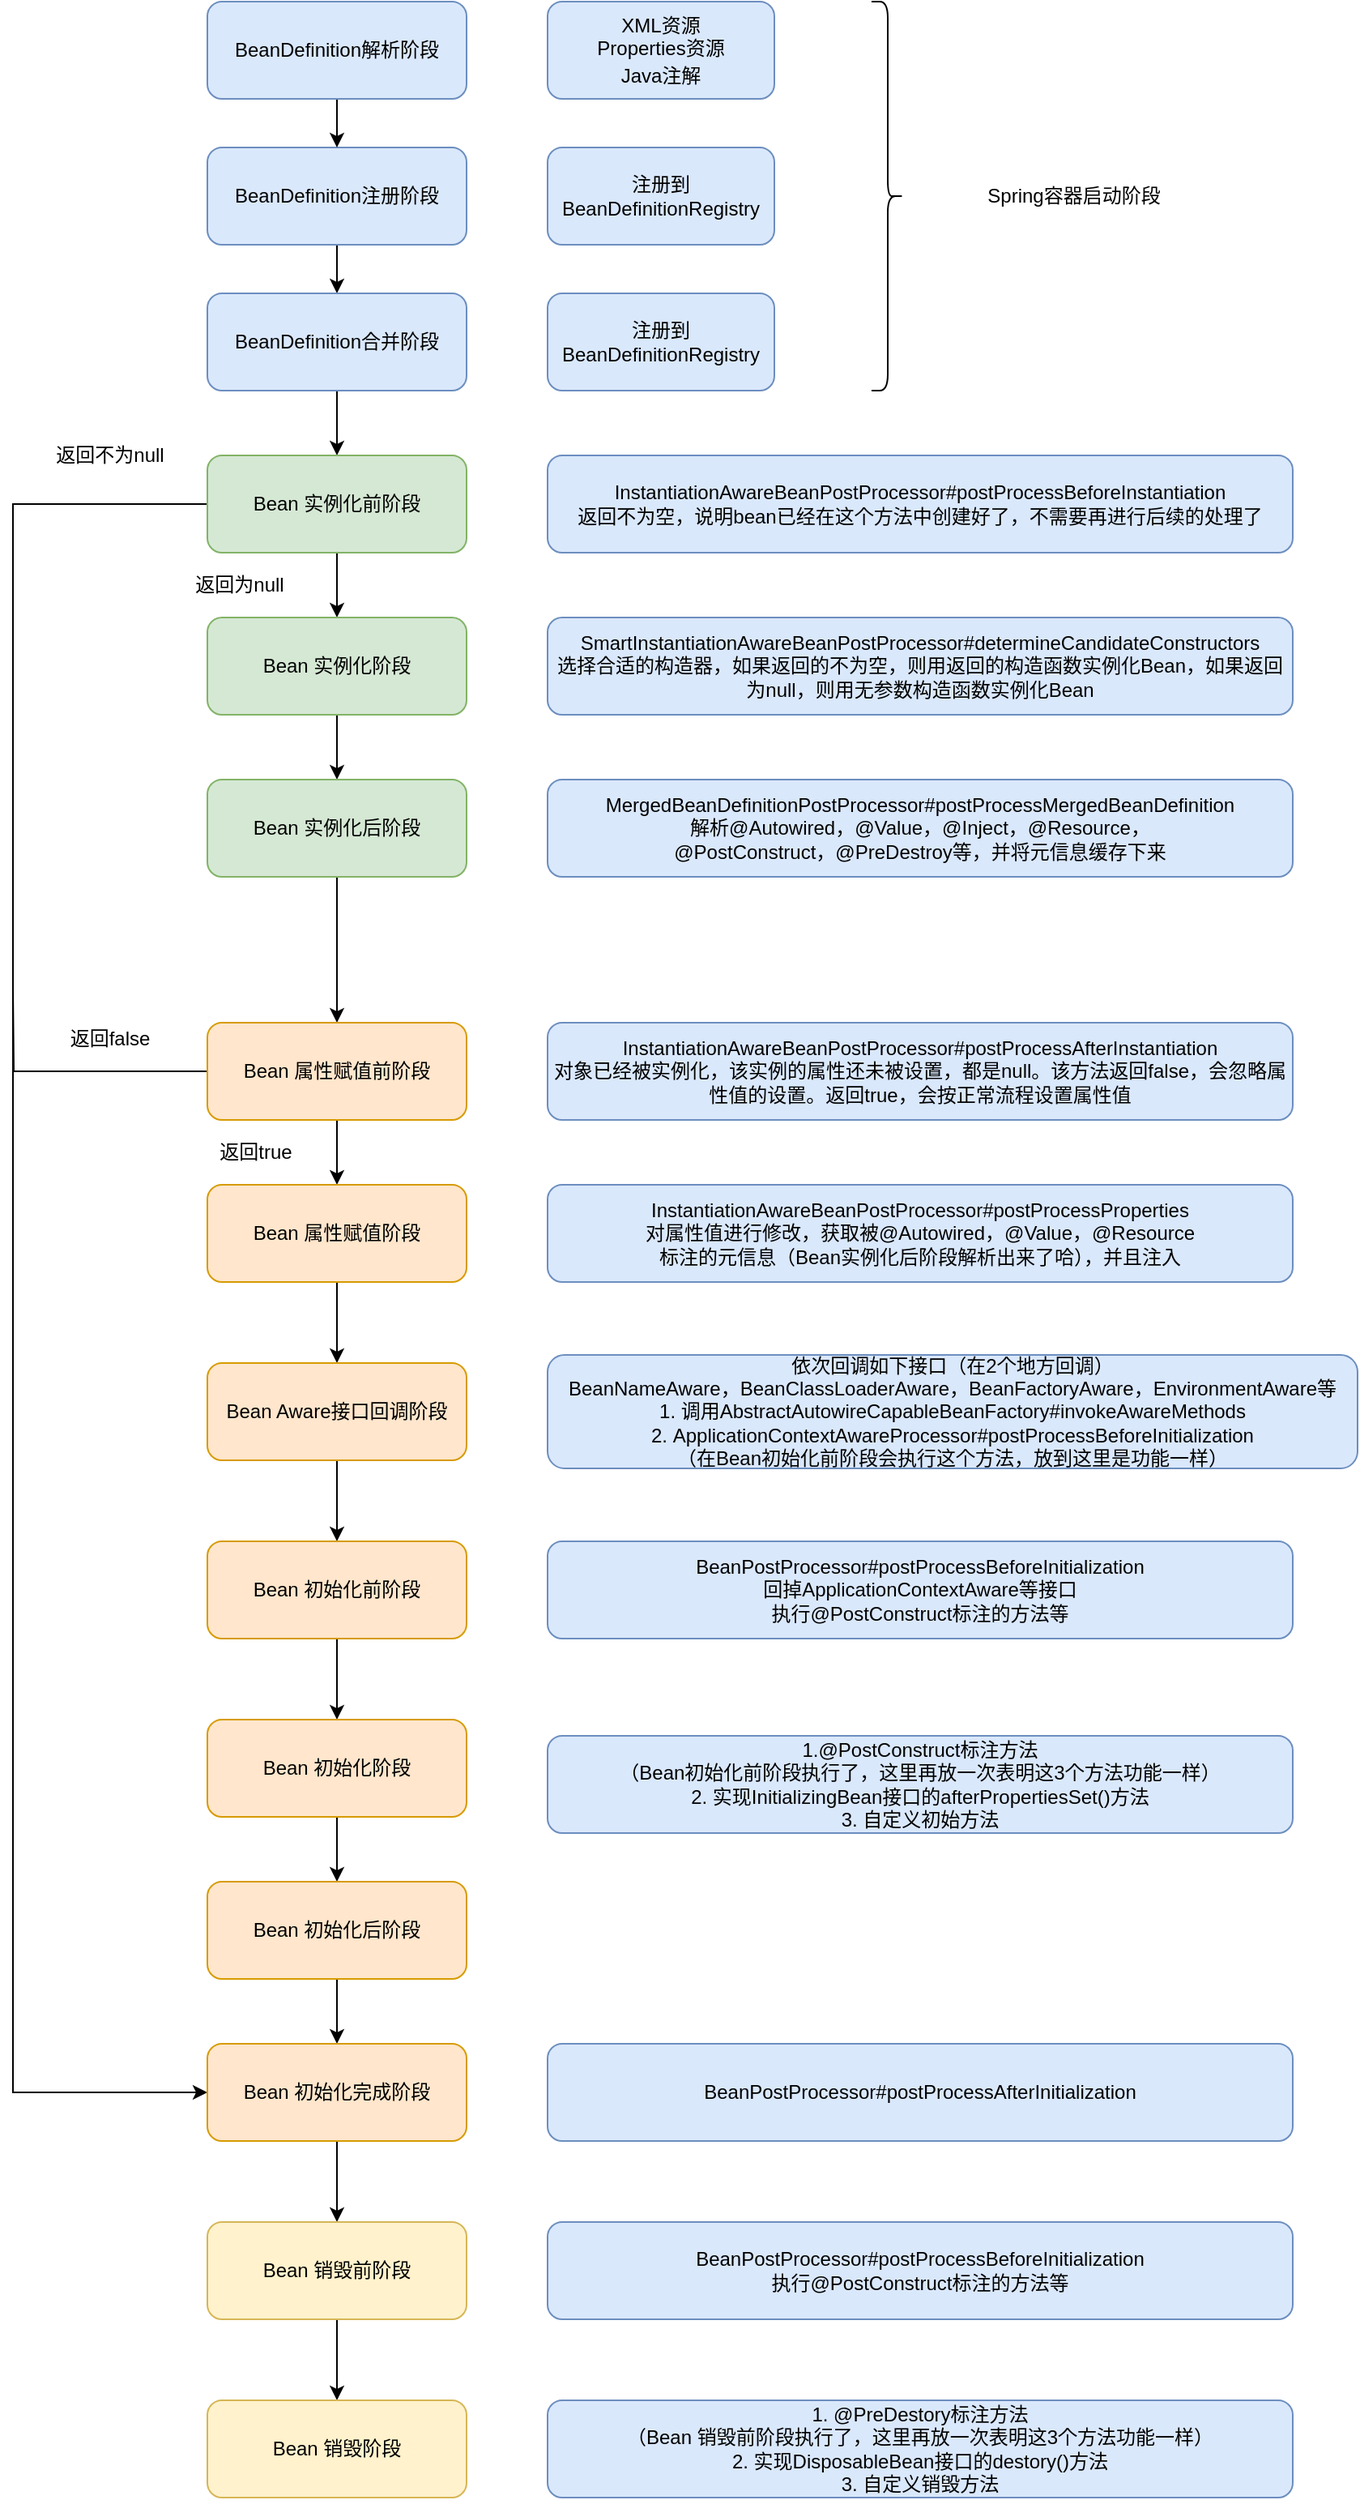 <mxfile version="14.5.4" type="github">
  <diagram id="EA8M5BCqdz6qAtu27PJy" name="Page-1">
    <mxGraphModel dx="946" dy="536" grid="1" gridSize="10" guides="1" tooltips="1" connect="1" arrows="1" fold="1" page="1" pageScale="1" pageWidth="827" pageHeight="1169" math="0" shadow="0">
      <root>
        <mxCell id="0" />
        <mxCell id="1" parent="0" />
        <mxCell id="g1RtRSkKBzSGe0u6mkAF-17" style="edgeStyle=orthogonalEdgeStyle;rounded=0;orthogonalLoop=1;jettySize=auto;html=1;exitX=0.5;exitY=1;exitDx=0;exitDy=0;entryX=0.5;entryY=0;entryDx=0;entryDy=0;" parent="1" source="g1RtRSkKBzSGe0u6mkAF-1" target="g1RtRSkKBzSGe0u6mkAF-2" edge="1">
          <mxGeometry relative="1" as="geometry" />
        </mxCell>
        <mxCell id="g1RtRSkKBzSGe0u6mkAF-1" value="BeanDefinition注册阶段" style="rounded=1;whiteSpace=wrap;html=1;fillColor=#dae8fc;strokeColor=#6c8ebf;" parent="1" vertex="1">
          <mxGeometry x="190" y="110" width="160" height="60" as="geometry" />
        </mxCell>
        <mxCell id="g1RtRSkKBzSGe0u6mkAF-18" style="edgeStyle=orthogonalEdgeStyle;rounded=0;orthogonalLoop=1;jettySize=auto;html=1;exitX=0.5;exitY=1;exitDx=0;exitDy=0;entryX=0.5;entryY=0;entryDx=0;entryDy=0;" parent="1" source="g1RtRSkKBzSGe0u6mkAF-2" target="g1RtRSkKBzSGe0u6mkAF-4" edge="1">
          <mxGeometry relative="1" as="geometry" />
        </mxCell>
        <mxCell id="g1RtRSkKBzSGe0u6mkAF-2" value="BeanDefinition合并阶段" style="rounded=1;whiteSpace=wrap;html=1;fillColor=#dae8fc;strokeColor=#6c8ebf;" parent="1" vertex="1">
          <mxGeometry x="190" y="200" width="160" height="60" as="geometry" />
        </mxCell>
        <mxCell id="g1RtRSkKBzSGe0u6mkAF-19" style="edgeStyle=orthogonalEdgeStyle;rounded=0;orthogonalLoop=1;jettySize=auto;html=1;entryX=0.5;entryY=0;entryDx=0;entryDy=0;" parent="1" source="g1RtRSkKBzSGe0u6mkAF-4" target="g1RtRSkKBzSGe0u6mkAF-5" edge="1">
          <mxGeometry relative="1" as="geometry" />
        </mxCell>
        <mxCell id="Llov8eVF90AyNkguM5eZ-1" style="edgeStyle=orthogonalEdgeStyle;rounded=0;orthogonalLoop=1;jettySize=auto;html=1;exitX=0;exitY=0.5;exitDx=0;exitDy=0;entryX=0;entryY=0.5;entryDx=0;entryDy=0;" edge="1" parent="1" source="g1RtRSkKBzSGe0u6mkAF-4" target="g1RtRSkKBzSGe0u6mkAF-14">
          <mxGeometry relative="1" as="geometry">
            <Array as="points">
              <mxPoint x="70" y="330" />
              <mxPoint x="70" y="1310" />
            </Array>
          </mxGeometry>
        </mxCell>
        <mxCell id="g1RtRSkKBzSGe0u6mkAF-4" value="Bean 实例化前阶段" style="rounded=1;whiteSpace=wrap;html=1;fillColor=#d5e8d4;strokeColor=#82b366;" parent="1" vertex="1">
          <mxGeometry x="190" y="300" width="160" height="60" as="geometry" />
        </mxCell>
        <mxCell id="g1RtRSkKBzSGe0u6mkAF-20" style="edgeStyle=orthogonalEdgeStyle;rounded=0;orthogonalLoop=1;jettySize=auto;html=1;entryX=0.5;entryY=0;entryDx=0;entryDy=0;" parent="1" source="g1RtRSkKBzSGe0u6mkAF-5" target="g1RtRSkKBzSGe0u6mkAF-6" edge="1">
          <mxGeometry relative="1" as="geometry" />
        </mxCell>
        <mxCell id="g1RtRSkKBzSGe0u6mkAF-5" value="Bean 实例化阶段" style="rounded=1;whiteSpace=wrap;html=1;fillColor=#d5e8d4;strokeColor=#82b366;" parent="1" vertex="1">
          <mxGeometry x="190" y="400" width="160" height="60" as="geometry" />
        </mxCell>
        <mxCell id="g1RtRSkKBzSGe0u6mkAF-24" style="edgeStyle=orthogonalEdgeStyle;rounded=0;orthogonalLoop=1;jettySize=auto;html=1;" parent="1" source="g1RtRSkKBzSGe0u6mkAF-6" target="g1RtRSkKBzSGe0u6mkAF-7" edge="1">
          <mxGeometry relative="1" as="geometry" />
        </mxCell>
        <mxCell id="g1RtRSkKBzSGe0u6mkAF-6" value="Bean 实例化后阶段" style="rounded=1;whiteSpace=wrap;html=1;fillColor=#d5e8d4;strokeColor=#82b366;" parent="1" vertex="1">
          <mxGeometry x="190" y="500" width="160" height="60" as="geometry" />
        </mxCell>
        <mxCell id="g1RtRSkKBzSGe0u6mkAF-27" style="edgeStyle=orthogonalEdgeStyle;rounded=0;orthogonalLoop=1;jettySize=auto;html=1;entryX=0.5;entryY=0;entryDx=0;entryDy=0;endArrow=classic;endFill=1;" parent="1" source="g1RtRSkKBzSGe0u6mkAF-7" target="g1RtRSkKBzSGe0u6mkAF-8" edge="1">
          <mxGeometry relative="1" as="geometry" />
        </mxCell>
        <mxCell id="Llov8eVF90AyNkguM5eZ-2" style="edgeStyle=orthogonalEdgeStyle;rounded=0;orthogonalLoop=1;jettySize=auto;html=1;exitX=0;exitY=0.5;exitDx=0;exitDy=0;endArrow=none;endFill=0;" edge="1" parent="1" source="g1RtRSkKBzSGe0u6mkAF-7">
          <mxGeometry relative="1" as="geometry">
            <mxPoint x="70" y="630" as="targetPoint" />
          </mxGeometry>
        </mxCell>
        <mxCell id="g1RtRSkKBzSGe0u6mkAF-7" value="Bean 属性赋值前阶段" style="rounded=1;whiteSpace=wrap;html=1;fillColor=#ffe6cc;strokeColor=#d79b00;" parent="1" vertex="1">
          <mxGeometry x="190" y="650" width="160" height="60" as="geometry" />
        </mxCell>
        <mxCell id="g1RtRSkKBzSGe0u6mkAF-29" style="edgeStyle=orthogonalEdgeStyle;rounded=0;orthogonalLoop=1;jettySize=auto;html=1;exitX=0.5;exitY=1;exitDx=0;exitDy=0;entryX=0.5;entryY=0;entryDx=0;entryDy=0;endArrow=classic;endFill=1;" parent="1" source="g1RtRSkKBzSGe0u6mkAF-8" target="g1RtRSkKBzSGe0u6mkAF-9" edge="1">
          <mxGeometry relative="1" as="geometry" />
        </mxCell>
        <mxCell id="g1RtRSkKBzSGe0u6mkAF-8" value="Bean 属性赋值阶段" style="rounded=1;whiteSpace=wrap;html=1;fillColor=#ffe6cc;strokeColor=#d79b00;" parent="1" vertex="1">
          <mxGeometry x="190" y="750" width="160" height="60" as="geometry" />
        </mxCell>
        <mxCell id="g1RtRSkKBzSGe0u6mkAF-30" style="edgeStyle=orthogonalEdgeStyle;rounded=0;orthogonalLoop=1;jettySize=auto;html=1;entryX=0.5;entryY=0;entryDx=0;entryDy=0;endArrow=classic;endFill=1;" parent="1" source="g1RtRSkKBzSGe0u6mkAF-9" target="g1RtRSkKBzSGe0u6mkAF-10" edge="1">
          <mxGeometry relative="1" as="geometry" />
        </mxCell>
        <mxCell id="g1RtRSkKBzSGe0u6mkAF-9" value="Bean Aware接口回调阶段" style="rounded=1;whiteSpace=wrap;html=1;fillColor=#ffe6cc;strokeColor=#d79b00;" parent="1" vertex="1">
          <mxGeometry x="190" y="860" width="160" height="60" as="geometry" />
        </mxCell>
        <mxCell id="g1RtRSkKBzSGe0u6mkAF-31" style="edgeStyle=orthogonalEdgeStyle;rounded=0;orthogonalLoop=1;jettySize=auto;html=1;exitX=0.5;exitY=1;exitDx=0;exitDy=0;entryX=0.5;entryY=0;entryDx=0;entryDy=0;endArrow=classic;endFill=1;" parent="1" source="g1RtRSkKBzSGe0u6mkAF-10" target="g1RtRSkKBzSGe0u6mkAF-11" edge="1">
          <mxGeometry relative="1" as="geometry" />
        </mxCell>
        <mxCell id="g1RtRSkKBzSGe0u6mkAF-10" value="Bean 初始化前阶段" style="rounded=1;whiteSpace=wrap;html=1;fillColor=#ffe6cc;strokeColor=#d79b00;" parent="1" vertex="1">
          <mxGeometry x="190" y="970" width="160" height="60" as="geometry" />
        </mxCell>
        <mxCell id="g1RtRSkKBzSGe0u6mkAF-32" style="edgeStyle=orthogonalEdgeStyle;rounded=0;orthogonalLoop=1;jettySize=auto;html=1;entryX=0.5;entryY=0;entryDx=0;entryDy=0;endArrow=classic;endFill=1;" parent="1" source="g1RtRSkKBzSGe0u6mkAF-11" target="g1RtRSkKBzSGe0u6mkAF-13" edge="1">
          <mxGeometry relative="1" as="geometry" />
        </mxCell>
        <mxCell id="g1RtRSkKBzSGe0u6mkAF-11" value="Bean 初始化阶段" style="rounded=1;whiteSpace=wrap;html=1;fillColor=#ffe6cc;strokeColor=#d79b00;" parent="1" vertex="1">
          <mxGeometry x="190" y="1080" width="160" height="60" as="geometry" />
        </mxCell>
        <mxCell id="g1RtRSkKBzSGe0u6mkAF-33" style="edgeStyle=orthogonalEdgeStyle;rounded=0;orthogonalLoop=1;jettySize=auto;html=1;entryX=0.5;entryY=0;entryDx=0;entryDy=0;endArrow=classic;endFill=1;" parent="1" source="g1RtRSkKBzSGe0u6mkAF-13" target="g1RtRSkKBzSGe0u6mkAF-14" edge="1">
          <mxGeometry relative="1" as="geometry" />
        </mxCell>
        <mxCell id="g1RtRSkKBzSGe0u6mkAF-13" value="Bean 初始化后阶段" style="rounded=1;whiteSpace=wrap;html=1;fillColor=#ffe6cc;strokeColor=#d79b00;" parent="1" vertex="1">
          <mxGeometry x="190" y="1180" width="160" height="60" as="geometry" />
        </mxCell>
        <mxCell id="g1RtRSkKBzSGe0u6mkAF-34" style="edgeStyle=orthogonalEdgeStyle;rounded=0;orthogonalLoop=1;jettySize=auto;html=1;exitX=0.5;exitY=1;exitDx=0;exitDy=0;entryX=0.5;entryY=0;entryDx=0;entryDy=0;endArrow=classic;endFill=1;" parent="1" source="g1RtRSkKBzSGe0u6mkAF-14" target="g1RtRSkKBzSGe0u6mkAF-15" edge="1">
          <mxGeometry relative="1" as="geometry" />
        </mxCell>
        <mxCell id="g1RtRSkKBzSGe0u6mkAF-14" value="Bean 初始化完成阶段" style="rounded=1;whiteSpace=wrap;html=1;fillColor=#ffe6cc;strokeColor=#d79b00;" parent="1" vertex="1">
          <mxGeometry x="190" y="1280" width="160" height="60" as="geometry" />
        </mxCell>
        <mxCell id="g1RtRSkKBzSGe0u6mkAF-35" value="" style="edgeStyle=orthogonalEdgeStyle;rounded=0;orthogonalLoop=1;jettySize=auto;html=1;endArrow=classic;endFill=1;" parent="1" source="g1RtRSkKBzSGe0u6mkAF-15" target="g1RtRSkKBzSGe0u6mkAF-16" edge="1">
          <mxGeometry relative="1" as="geometry" />
        </mxCell>
        <mxCell id="g1RtRSkKBzSGe0u6mkAF-15" value="Bean 销毁前阶段" style="rounded=1;whiteSpace=wrap;html=1;fillColor=#fff2cc;strokeColor=#d6b656;" parent="1" vertex="1">
          <mxGeometry x="190" y="1390" width="160" height="60" as="geometry" />
        </mxCell>
        <mxCell id="g1RtRSkKBzSGe0u6mkAF-16" value="Bean 销毁阶段" style="rounded=1;whiteSpace=wrap;html=1;fillColor=#fff2cc;strokeColor=#d6b656;" parent="1" vertex="1">
          <mxGeometry x="190" y="1500" width="160" height="60" as="geometry" />
        </mxCell>
        <mxCell id="g1RtRSkKBzSGe0u6mkAF-21" value="返回为null" style="text;html=1;strokeColor=none;fillColor=none;align=center;verticalAlign=middle;whiteSpace=wrap;rounded=0;" parent="1" vertex="1">
          <mxGeometry x="170" y="370" width="80" height="20" as="geometry" />
        </mxCell>
        <mxCell id="g1RtRSkKBzSGe0u6mkAF-23" value="返回不为null" style="text;html=1;strokeColor=none;fillColor=none;align=center;verticalAlign=middle;whiteSpace=wrap;rounded=0;" parent="1" vertex="1">
          <mxGeometry x="90" y="290" width="80" height="20" as="geometry" />
        </mxCell>
        <mxCell id="g1RtRSkKBzSGe0u6mkAF-26" value="返回false" style="text;html=1;strokeColor=none;fillColor=none;align=center;verticalAlign=middle;whiteSpace=wrap;rounded=0;" parent="1" vertex="1">
          <mxGeometry x="90" y="650" width="80" height="20" as="geometry" />
        </mxCell>
        <mxCell id="g1RtRSkKBzSGe0u6mkAF-28" value="返回true" style="text;html=1;strokeColor=none;fillColor=none;align=center;verticalAlign=middle;whiteSpace=wrap;rounded=0;" parent="1" vertex="1">
          <mxGeometry x="180" y="720" width="80" height="20" as="geometry" />
        </mxCell>
        <mxCell id="g1RtRSkKBzSGe0u6mkAF-37" style="edgeStyle=orthogonalEdgeStyle;rounded=0;orthogonalLoop=1;jettySize=auto;html=1;exitX=0.5;exitY=1;exitDx=0;exitDy=0;entryX=0.5;entryY=0;entryDx=0;entryDy=0;endArrow=classic;endFill=1;" parent="1" source="g1RtRSkKBzSGe0u6mkAF-36" target="g1RtRSkKBzSGe0u6mkAF-1" edge="1">
          <mxGeometry relative="1" as="geometry" />
        </mxCell>
        <mxCell id="g1RtRSkKBzSGe0u6mkAF-36" value="BeanDefinition解析阶段" style="rounded=1;whiteSpace=wrap;html=1;fillColor=#dae8fc;strokeColor=#6c8ebf;" parent="1" vertex="1">
          <mxGeometry x="190" y="20" width="160" height="60" as="geometry" />
        </mxCell>
        <mxCell id="Llov8eVF90AyNkguM5eZ-3" value="XML资源&lt;br&gt;Properties资源&lt;br&gt;Java注解&lt;span style=&quot;color: rgb(79 , 79 , 79) ; font-family: , &amp;#34;sf ui text&amp;#34; , &amp;#34;arial&amp;#34; , &amp;#34;pingfang sc&amp;#34; , &amp;#34;hiragino sans gb&amp;#34; , &amp;#34;microsoft yahei&amp;#34; , &amp;#34;wenquanyi micro hei&amp;#34; , sans-serif ; font-size: 14px ; background-color: rgb(255 , 255 , 255)&quot;&gt;&lt;br&gt;&lt;/span&gt;" style="rounded=1;whiteSpace=wrap;html=1;fillColor=#dae8fc;strokeColor=#6c8ebf;" vertex="1" parent="1">
          <mxGeometry x="400" y="20" width="140" height="60" as="geometry" />
        </mxCell>
        <mxCell id="Llov8eVF90AyNkguM5eZ-5" value="注册到BeanDefinitionRegistry" style="rounded=1;whiteSpace=wrap;html=1;fillColor=#dae8fc;strokeColor=#6c8ebf;" vertex="1" parent="1">
          <mxGeometry x="400" y="110" width="140" height="60" as="geometry" />
        </mxCell>
        <mxCell id="Llov8eVF90AyNkguM5eZ-6" value="注册到BeanDefinitionRegistry" style="rounded=1;whiteSpace=wrap;html=1;fillColor=#dae8fc;strokeColor=#6c8ebf;" vertex="1" parent="1">
          <mxGeometry x="400" y="200" width="140" height="60" as="geometry" />
        </mxCell>
        <mxCell id="Llov8eVF90AyNkguM5eZ-7" value="" style="shape=curlyBracket;whiteSpace=wrap;html=1;rounded=1;rotation=-180;" vertex="1" parent="1">
          <mxGeometry x="600" y="20" width="20" height="240" as="geometry" />
        </mxCell>
        <mxCell id="Llov8eVF90AyNkguM5eZ-8" value="Spring容器启动阶段" style="text;html=1;strokeColor=none;fillColor=none;align=center;verticalAlign=middle;whiteSpace=wrap;rounded=0;" vertex="1" parent="1">
          <mxGeometry x="660" y="130" width="130" height="20" as="geometry" />
        </mxCell>
        <mxCell id="Llov8eVF90AyNkguM5eZ-10" value="&lt;span style=&quot;box-sizing: border-box ; outline: 0px ; overflow-wrap: break-word&quot;&gt;InstantiationAwareBeanPostProcessor#postProcessBeforeInstantiation&lt;br&gt;&lt;span&gt;返回不为空，说明bean已经在这个方法中创建好了，不需要再进行后续的处理了&lt;/span&gt;&lt;br&gt;&lt;/span&gt;" style="rounded=1;whiteSpace=wrap;html=1;fillColor=#dae8fc;strokeColor=#6c8ebf;" vertex="1" parent="1">
          <mxGeometry x="400" y="300" width="460" height="60" as="geometry" />
        </mxCell>
        <mxCell id="Llov8eVF90AyNkguM5eZ-12" value="&lt;span style=&quot;box-sizing: border-box ; outline: 0px ; overflow-wrap: break-word&quot;&gt;&lt;span style=&quot;box-sizing: border-box ; outline: 0px ; overflow-wrap: break-word&quot;&gt;SmartInstantiationAwareBeanPostProcessor#determineCandidateConstructors&lt;br&gt;&lt;/span&gt;&lt;span&gt;选择合适的构造器，如果返回的不为空，则用返回的构造函数实例化Bean，如果返回为null，则用无参数构造函数实例化Bean&lt;/span&gt;&lt;br&gt;&lt;/span&gt;" style="rounded=1;whiteSpace=wrap;html=1;fillColor=#dae8fc;strokeColor=#6c8ebf;" vertex="1" parent="1">
          <mxGeometry x="400" y="400" width="460" height="60" as="geometry" />
        </mxCell>
        <mxCell id="Llov8eVF90AyNkguM5eZ-14" value="&lt;span style=&quot;box-sizing: border-box ; outline: 0px ; overflow-wrap: break-word&quot;&gt;&lt;span style=&quot;box-sizing: border-box ; outline: 0px ; overflow-wrap: break-word&quot;&gt;MergedBeanDefinitionPostProcessor#postProcessMergedBeanDefinition&lt;br&gt;&lt;/span&gt;解析&lt;span&gt;@Autowired，@Value，@Inject，&lt;/span&gt;&lt;span&gt;@Resource，&lt;br&gt;@PostConstruct，@PreDestroy等，并将元信息缓存下来&lt;/span&gt;&lt;br&gt;&lt;/span&gt;" style="rounded=1;whiteSpace=wrap;html=1;fillColor=#dae8fc;strokeColor=#6c8ebf;" vertex="1" parent="1">
          <mxGeometry x="400" y="500" width="460" height="60" as="geometry" />
        </mxCell>
        <mxCell id="Llov8eVF90AyNkguM5eZ-16" value="&lt;span style=&quot;box-sizing: border-box ; outline: 0px ; overflow-wrap: break-word&quot;&gt;&lt;span style=&quot;box-sizing: border-box ; outline: 0px ; overflow-wrap: break-word&quot;&gt;InstantiationAwareBeanPostProcessor#postProcessAfterInstantiation&lt;br&gt;&lt;/span&gt;&lt;span&gt;对象已经被实例化，该实例的属性还未被设置，都是null。该方法返回false，会忽略属性值的设置。返回true，会按正常流程设置属性值&lt;/span&gt;&lt;br&gt;&lt;/span&gt;" style="rounded=1;whiteSpace=wrap;html=1;fillColor=#dae8fc;strokeColor=#6c8ebf;" vertex="1" parent="1">
          <mxGeometry x="400" y="650" width="460" height="60" as="geometry" />
        </mxCell>
        <mxCell id="Llov8eVF90AyNkguM5eZ-18" value="&lt;span style=&quot;box-sizing: border-box ; outline: 0px ; overflow-wrap: break-word&quot;&gt;&lt;span style=&quot;box-sizing: border-box ; outline: 0px ; overflow-wrap: break-word&quot;&gt;InstantiationAwareBeanPostProcessor#postProcessProperties&lt;br&gt;&lt;/span&gt;&lt;span&gt;对属性值进行修改，获取被&lt;/span&gt;&lt;span&gt;@Autowired，@Value，@Resource&lt;br&gt;&lt;/span&gt;标注的元信息（Bean实例化后阶段解析出来了哈），并且注入&lt;br&gt;&lt;/span&gt;" style="rounded=1;whiteSpace=wrap;html=1;fillColor=#dae8fc;strokeColor=#6c8ebf;" vertex="1" parent="1">
          <mxGeometry x="400" y="750" width="460" height="60" as="geometry" />
        </mxCell>
        <mxCell id="Llov8eVF90AyNkguM5eZ-19" value="&lt;span style=&quot;box-sizing: border-box ; outline: 0px ; overflow-wrap: break-word&quot;&gt;&lt;span style=&quot;box-sizing: border-box ; outline: 0px ; overflow-wrap: break-word&quot;&gt;BeanPostProcessor#postProcessBeforeInitialization&lt;br&gt;回掉ApplicationContextAware等接口&lt;br&gt;&lt;/span&gt;&lt;span&gt;执行@PostConstruct标注的方法等&lt;/span&gt;&lt;br&gt;&lt;/span&gt;" style="rounded=1;whiteSpace=wrap;html=1;fillColor=#dae8fc;strokeColor=#6c8ebf;" vertex="1" parent="1">
          <mxGeometry x="400" y="970" width="460" height="60" as="geometry" />
        </mxCell>
        <mxCell id="Llov8eVF90AyNkguM5eZ-21" value="&lt;span style=&quot;box-sizing: border-box ; outline: 0px ; overflow-wrap: break-word&quot;&gt;&lt;div&gt;1.@PostConstruct标注方法&lt;/div&gt;&lt;div&gt;（Bean初始化前阶段执行了，这里再放一次表明这3个方法功能一样）&lt;/div&gt;&lt;div&gt;2. 实现InitializingBean接口的afterPropertiesSet()方法&lt;/div&gt;&lt;div&gt;3. 自定义初始方法&lt;/div&gt;&lt;/span&gt;" style="rounded=1;whiteSpace=wrap;html=1;fillColor=#dae8fc;strokeColor=#6c8ebf;" vertex="1" parent="1">
          <mxGeometry x="400" y="1090" width="460" height="60" as="geometry" />
        </mxCell>
        <mxCell id="Llov8eVF90AyNkguM5eZ-22" value="&lt;span style=&quot;box-sizing: border-box ; outline: 0px ; overflow-wrap: break-word&quot;&gt;&lt;span style=&quot;box-sizing: border-box ; outline: 0px ; overflow-wrap: break-word&quot;&gt;BeanPostProcessor#postProcessBeforeInitialization&lt;br&gt;&lt;/span&gt;&lt;span&gt;执行@PostConstruct标注的方法等&lt;/span&gt;&lt;br&gt;&lt;/span&gt;" style="rounded=1;whiteSpace=wrap;html=1;fillColor=#dae8fc;strokeColor=#6c8ebf;" vertex="1" parent="1">
          <mxGeometry x="400" y="1390" width="460" height="60" as="geometry" />
        </mxCell>
        <mxCell id="Llov8eVF90AyNkguM5eZ-23" value="&lt;span style=&quot;box-sizing: border-box ; outline: 0px ; overflow-wrap: break-word&quot;&gt;&lt;div&gt;1. @PreDestory标注方法&lt;/div&gt;（Bean 销毁前阶段执行了，这里再放一次表明这3个方法功能一样&lt;span&gt;）&lt;/span&gt;&lt;br&gt;&lt;div&gt;2. 实现DisposableBean接口的destory()方法&lt;/div&gt;&lt;div&gt;3. 自定义销毁方法&lt;/div&gt;&lt;/span&gt;" style="rounded=1;whiteSpace=wrap;html=1;fillColor=#dae8fc;strokeColor=#6c8ebf;" vertex="1" parent="1">
          <mxGeometry x="400" y="1500" width="460" height="60" as="geometry" />
        </mxCell>
        <mxCell id="Llov8eVF90AyNkguM5eZ-25" value="&lt;span style=&quot;box-sizing: border-box ; outline: 0px ; overflow-wrap: break-word&quot;&gt;&lt;span style=&quot;box-sizing: border-box ; outline: 0px ; overflow-wrap: break-word&quot;&gt;BeanPostProcessor#postProcessAfterInitialization&lt;/span&gt;&lt;br&gt;&lt;/span&gt;" style="rounded=1;whiteSpace=wrap;html=1;fillColor=#dae8fc;strokeColor=#6c8ebf;" vertex="1" parent="1">
          <mxGeometry x="400" y="1280" width="460" height="60" as="geometry" />
        </mxCell>
        <mxCell id="Llov8eVF90AyNkguM5eZ-26" value="&lt;span style=&quot;box-sizing: border-box ; outline: 0px ; overflow-wrap: break-word&quot;&gt;&lt;div&gt;&lt;span&gt;依次回调如下接口（在2个地方回调）&lt;/span&gt;&lt;br&gt;&lt;/div&gt;&lt;div&gt;BeanNameAware，BeanClassLoaderAware，BeanFactoryAware，EnvironmentAware等&lt;/div&gt;&lt;/span&gt;&lt;span&gt;1. 调用AbstractAutowireCapableBeanFactory#invokeAwareMethods&lt;br&gt;2.&amp;nbsp;&lt;/span&gt;ApplicationContextAwareProcessor#postProcessBeforeInitialization&lt;br&gt;&lt;span&gt;（在Bean初始化前阶段会执行这个方法，放到这里是功能一样）&lt;br&gt;&lt;/span&gt;" style="rounded=1;whiteSpace=wrap;html=1;fillColor=#dae8fc;strokeColor=#6c8ebf;" vertex="1" parent="1">
          <mxGeometry x="400" y="855" width="500" height="70" as="geometry" />
        </mxCell>
      </root>
    </mxGraphModel>
  </diagram>
</mxfile>
